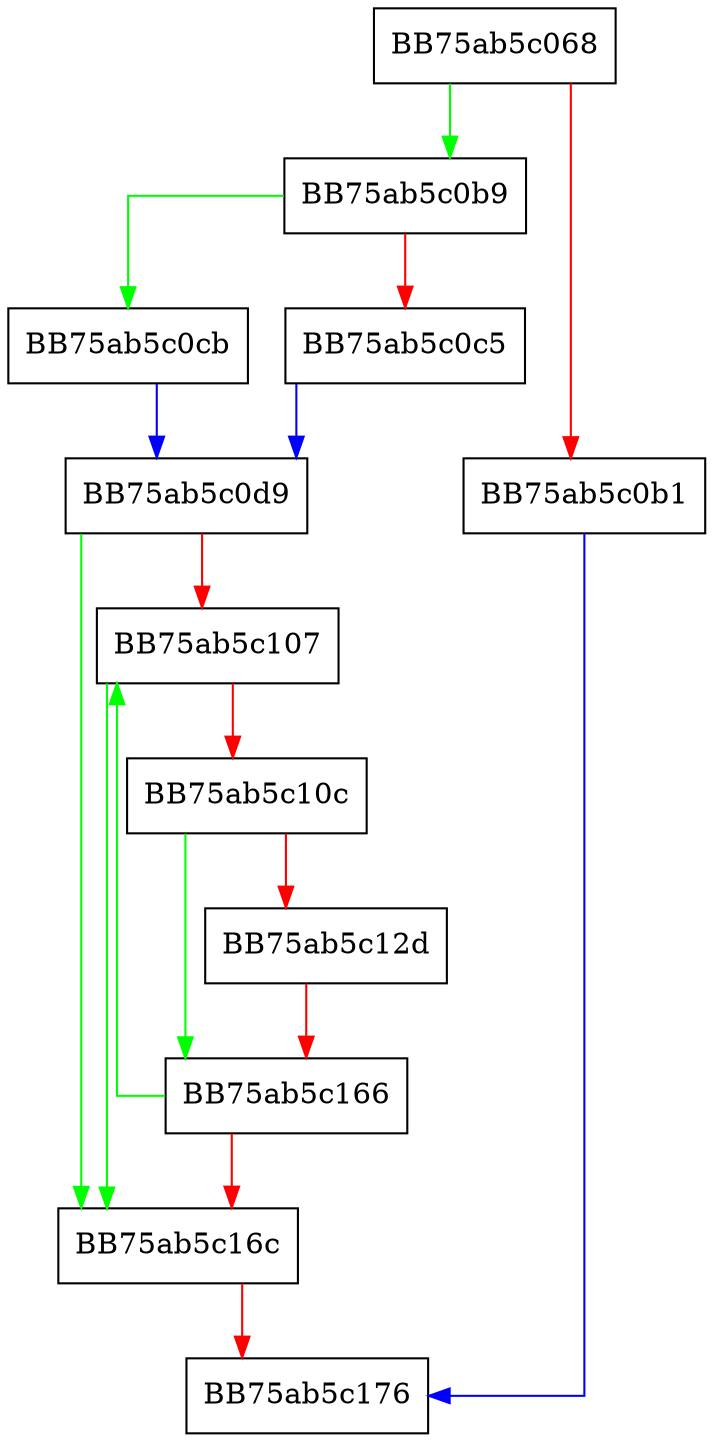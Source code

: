 digraph walRewriteChecksums {
  node [shape="box"];
  graph [splines=ortho];
  BB75ab5c068 -> BB75ab5c0b9 [color="green"];
  BB75ab5c068 -> BB75ab5c0b1 [color="red"];
  BB75ab5c0b1 -> BB75ab5c176 [color="blue"];
  BB75ab5c0b9 -> BB75ab5c0cb [color="green"];
  BB75ab5c0b9 -> BB75ab5c0c5 [color="red"];
  BB75ab5c0c5 -> BB75ab5c0d9 [color="blue"];
  BB75ab5c0cb -> BB75ab5c0d9 [color="blue"];
  BB75ab5c0d9 -> BB75ab5c16c [color="green"];
  BB75ab5c0d9 -> BB75ab5c107 [color="red"];
  BB75ab5c107 -> BB75ab5c16c [color="green"];
  BB75ab5c107 -> BB75ab5c10c [color="red"];
  BB75ab5c10c -> BB75ab5c166 [color="green"];
  BB75ab5c10c -> BB75ab5c12d [color="red"];
  BB75ab5c12d -> BB75ab5c166 [color="red"];
  BB75ab5c166 -> BB75ab5c107 [color="green"];
  BB75ab5c166 -> BB75ab5c16c [color="red"];
  BB75ab5c16c -> BB75ab5c176 [color="red"];
}